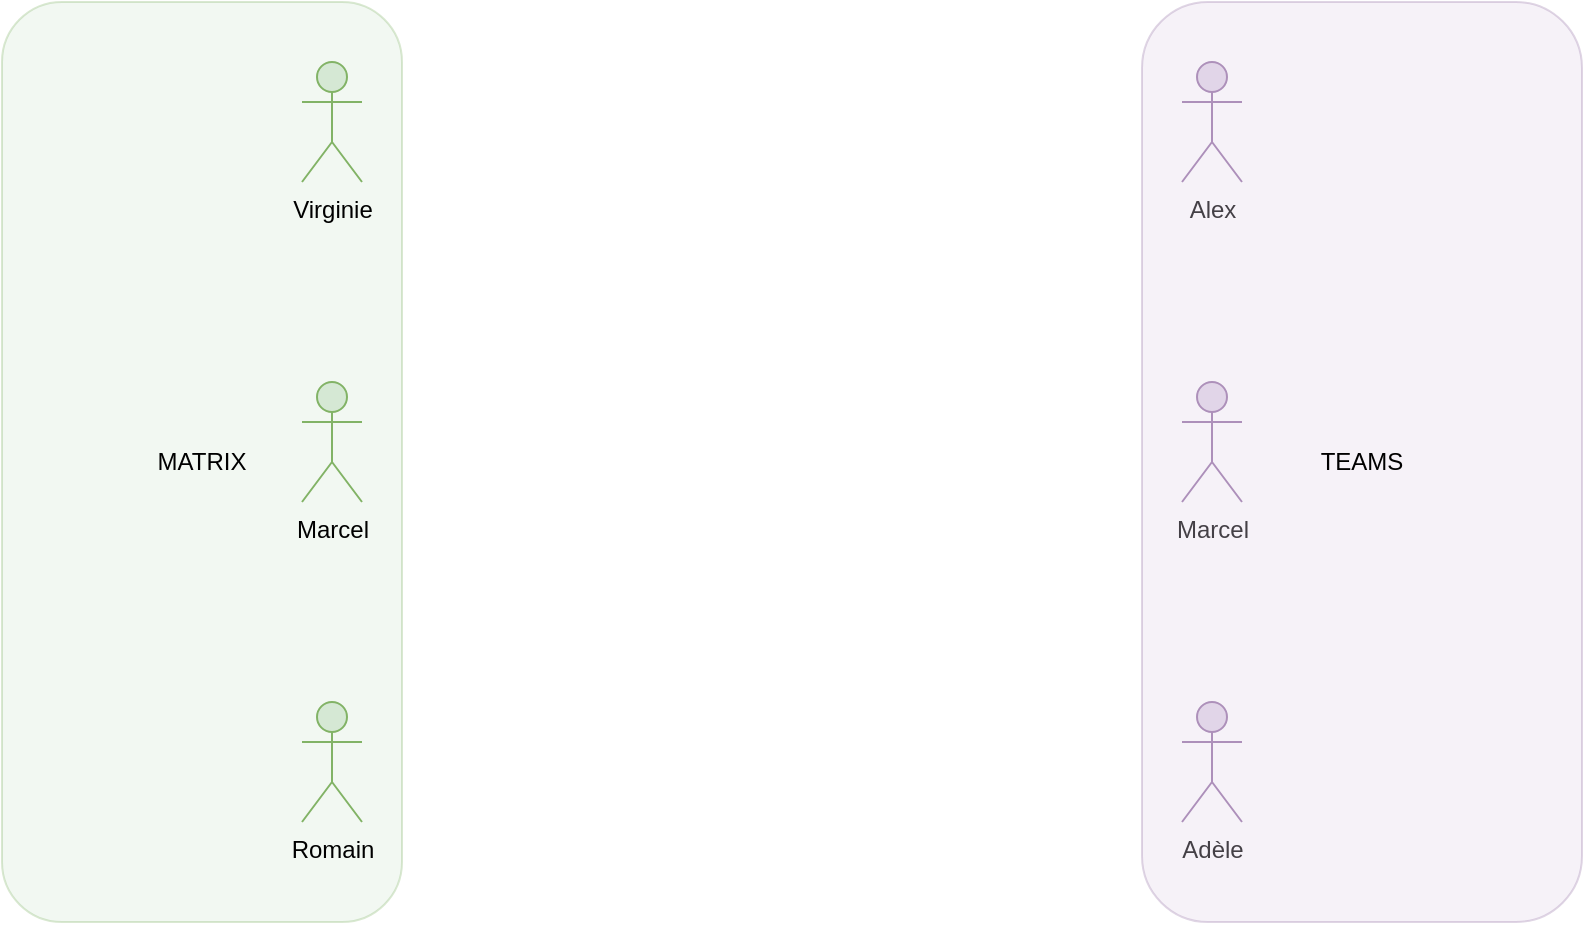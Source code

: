 <mxfile version="21.5.0" type="github">
  <diagram name="Page-1" id="5Jhk13OeAjeZEkBotTxT">
    <mxGraphModel dx="1434" dy="726" grid="1" gridSize="10" guides="1" tooltips="1" connect="1" arrows="1" fold="1" page="1" pageScale="1" pageWidth="827" pageHeight="1169" math="0" shadow="0">
      <root>
        <mxCell id="0" />
        <mxCell id="1" parent="0" />
        <mxCell id="3dXYUPCKLj7_gHWv4Jhe-3" value="MATRIX" style="rounded=1;whiteSpace=wrap;html=1;fillColor=#d5e8d4;strokeColor=#82b366;fillStyle=auto;glass=0;opacity=30;" vertex="1" parent="1">
          <mxGeometry x="10" y="20" width="200" height="460" as="geometry" />
        </mxCell>
        <mxCell id="k5lb1gU79Tcg0jyvRi9l-1" value="&lt;div&gt;Marcel&lt;br&gt;&lt;/div&gt;" style="shape=umlActor;verticalLabelPosition=bottom;verticalAlign=top;html=1;outlineConnect=0;fillColor=#e1d5e7;strokeColor=#9673a6;" parent="1" vertex="1">
          <mxGeometry x="600" y="210" width="30" height="60" as="geometry" />
        </mxCell>
        <mxCell id="k5lb1gU79Tcg0jyvRi9l-2" value="Romain" style="shape=umlActor;verticalLabelPosition=bottom;verticalAlign=top;html=1;outlineConnect=0;fillColor=#d5e8d4;strokeColor=#82b366;" parent="1" vertex="1">
          <mxGeometry x="160" y="370" width="30" height="60" as="geometry" />
        </mxCell>
        <mxCell id="k5lb1gU79Tcg0jyvRi9l-6" value="Adèle" style="shape=umlActor;verticalLabelPosition=bottom;verticalAlign=top;html=1;outlineConnect=0;fillColor=#e1d5e7;strokeColor=#9673a6;" parent="1" vertex="1">
          <mxGeometry x="600" y="370" width="30" height="60" as="geometry" />
        </mxCell>
        <mxCell id="k5lb1gU79Tcg0jyvRi9l-7" value="Marcel" style="shape=umlActor;verticalLabelPosition=bottom;verticalAlign=top;html=1;outlineConnect=0;fillColor=#d5e8d4;strokeColor=#82b366;" parent="1" vertex="1">
          <mxGeometry x="160" y="210" width="30" height="60" as="geometry" />
        </mxCell>
        <mxCell id="k5lb1gU79Tcg0jyvRi9l-8" value="Alex" style="shape=umlActor;verticalLabelPosition=bottom;verticalAlign=top;html=1;outlineConnect=0;fillColor=#e1d5e7;strokeColor=#9673a6;" parent="1" vertex="1">
          <mxGeometry x="600" y="50" width="30" height="60" as="geometry" />
        </mxCell>
        <mxCell id="k5lb1gU79Tcg0jyvRi9l-9" value="Virginie" style="shape=umlActor;verticalLabelPosition=bottom;verticalAlign=top;html=1;outlineConnect=0;fillColor=#d5e8d4;strokeColor=#82b366;" parent="1" vertex="1">
          <mxGeometry x="160" y="50" width="30" height="60" as="geometry" />
        </mxCell>
        <mxCell id="3dXYUPCKLj7_gHWv4Jhe-4" value="TEAMS" style="rounded=1;whiteSpace=wrap;html=1;fillColor=#e1d5e7;strokeColor=#9673a6;fillStyle=auto;glass=0;opacity=30;" vertex="1" parent="1">
          <mxGeometry x="580" y="20" width="220" height="460" as="geometry" />
        </mxCell>
      </root>
    </mxGraphModel>
  </diagram>
</mxfile>
